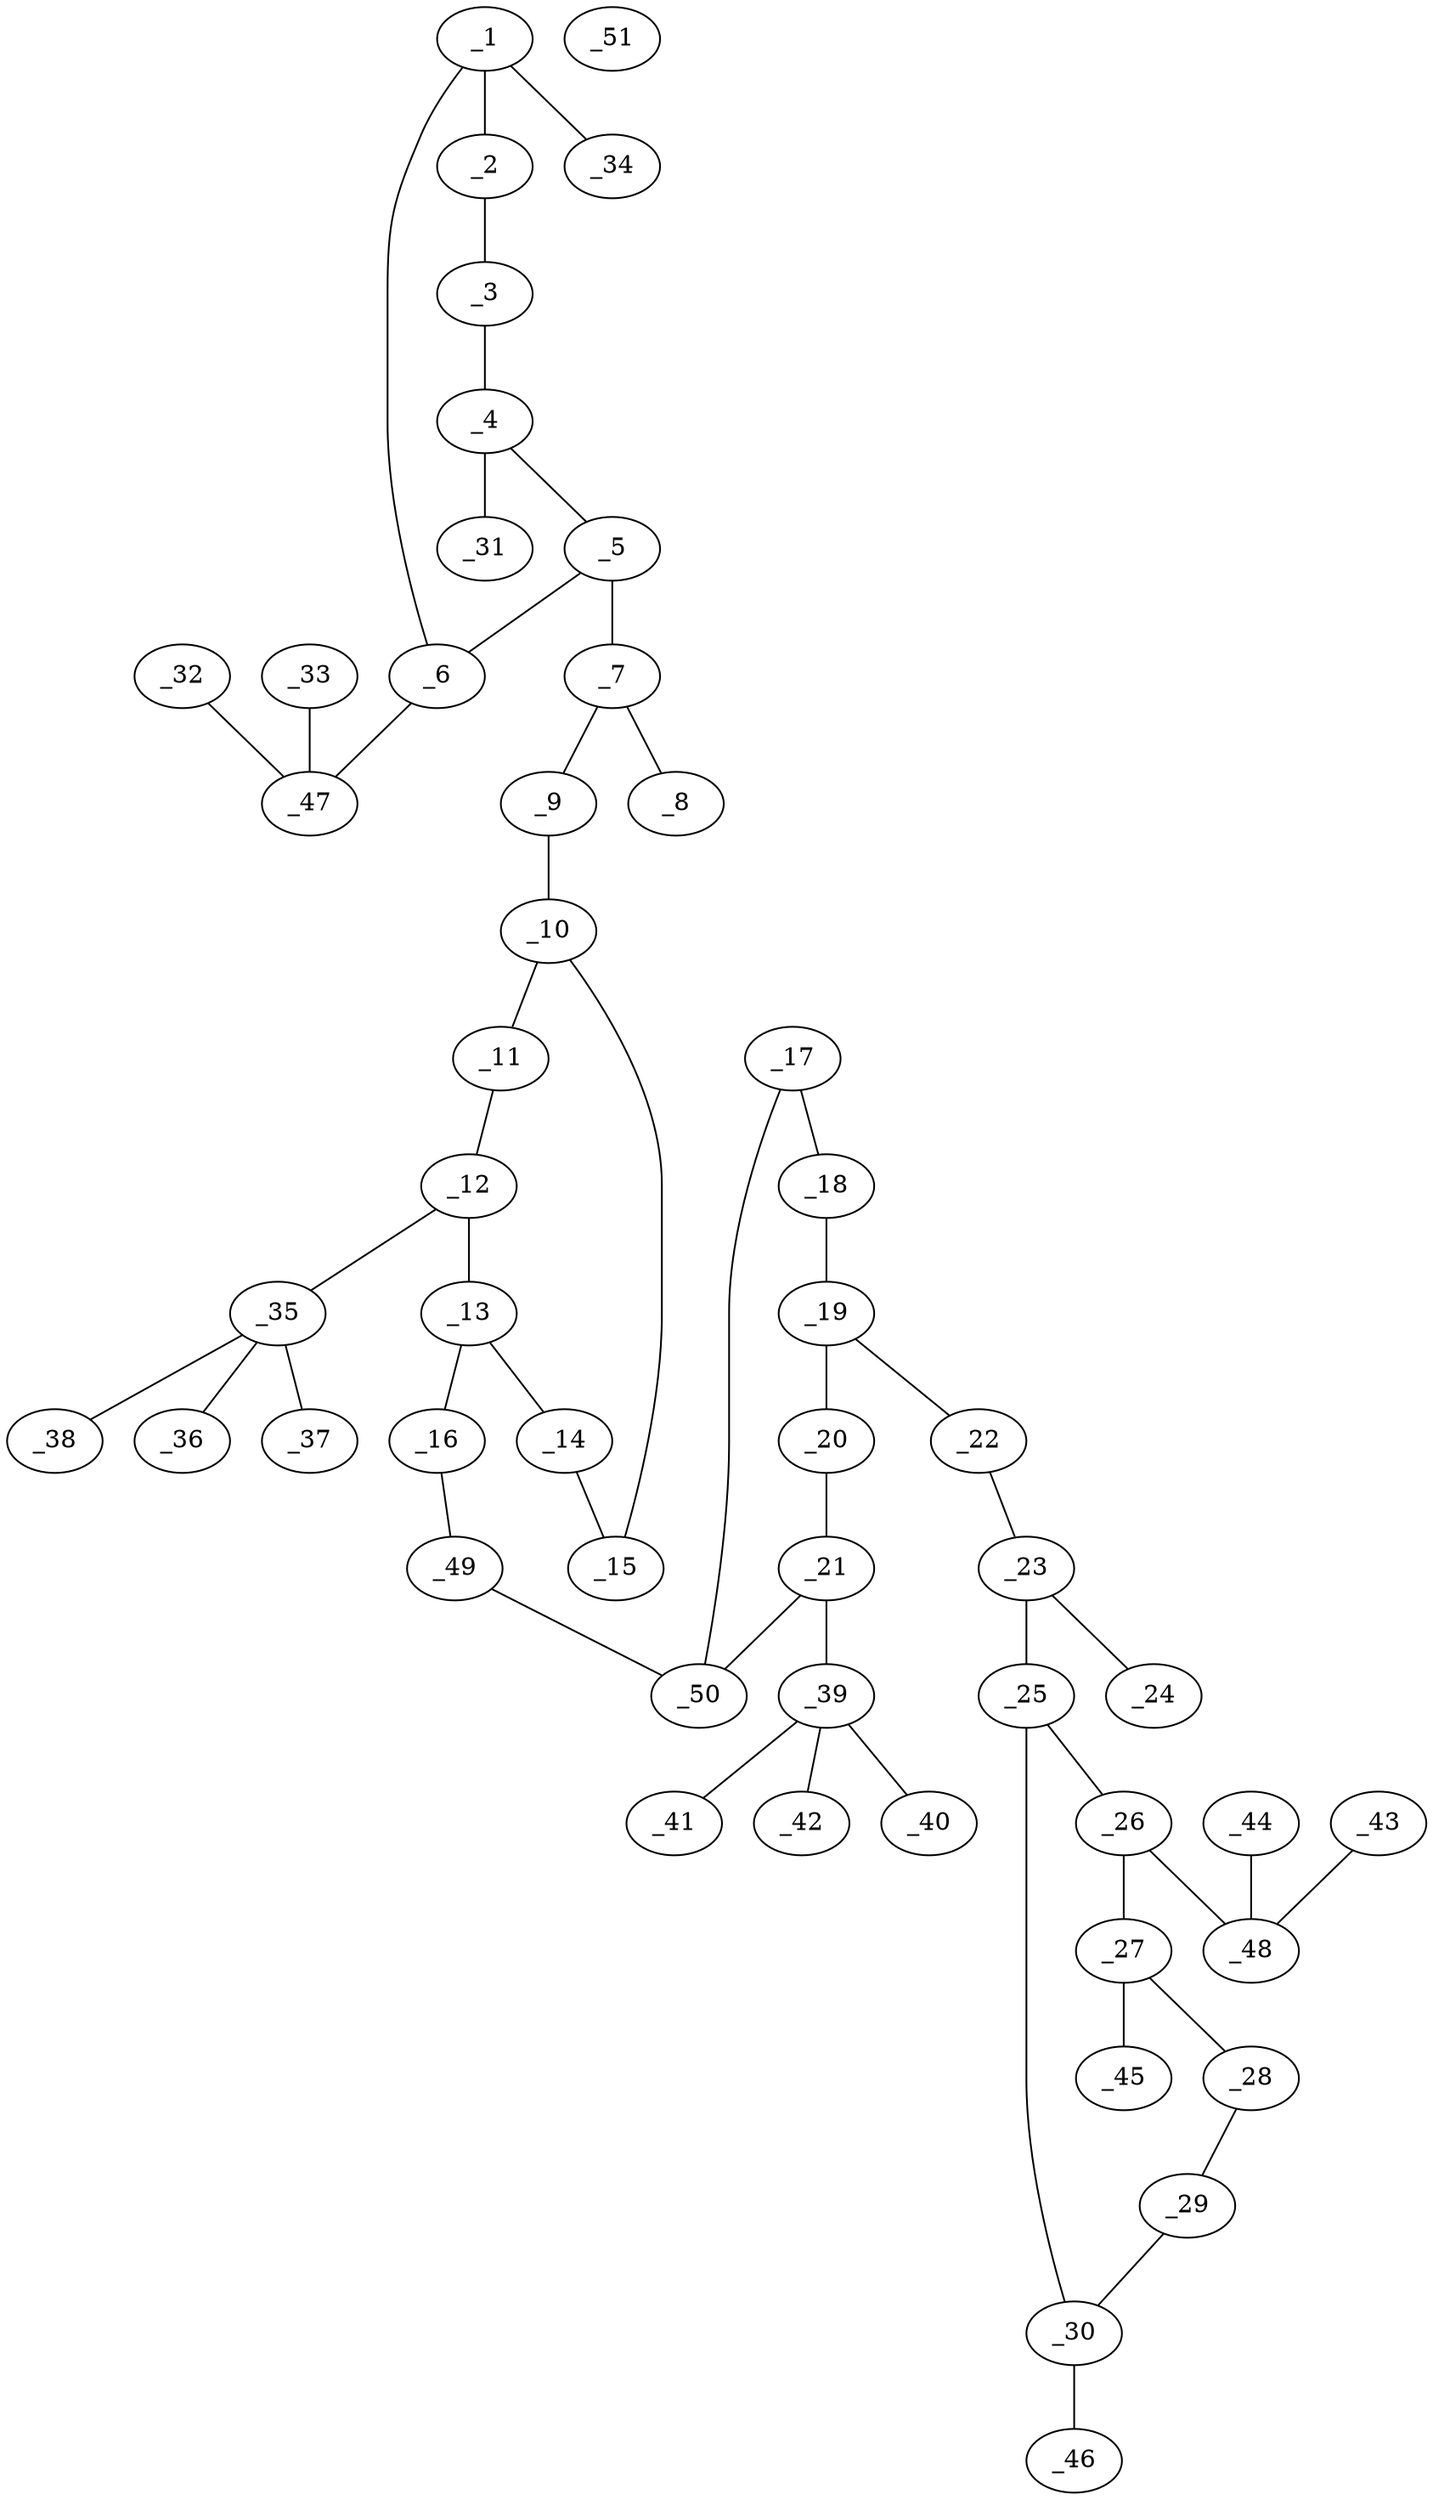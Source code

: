 graph molid664896 {
	_1	 [charge=0,
		chem=1,
		symbol="C  ",
		x="3.732",
		y="-7.25"];
	_2	 [charge=0,
		chem=1,
		symbol="C  ",
		x="4.5981",
		y="-7.75"];
	_1 -- _2	 [valence=1];
	_6	 [charge=0,
		chem=1,
		symbol="C  ",
		x="3.7321",
		y="-6.25"];
	_1 -- _6	 [valence=2];
	_34	 [charge=0,
		chem=2,
		symbol="O  ",
		x="2.866",
		y="-7.75"];
	_1 -- _34	 [valence=1];
	_3	 [charge=0,
		chem=1,
		symbol="C  ",
		x="5.4641",
		y="-7.25"];
	_2 -- _3	 [valence=2];
	_4	 [charge=0,
		chem=1,
		symbol="C  ",
		x="5.4641",
		y="-6.25"];
	_3 -- _4	 [valence=1];
	_5	 [charge=0,
		chem=1,
		symbol="C  ",
		x="4.5981",
		y="-5.75"];
	_4 -- _5	 [valence=2];
	_31	 [charge=0,
		chem=2,
		symbol="O  ",
		x="6.3301",
		y="-5.75"];
	_4 -- _31	 [valence=1];
	_5 -- _6	 [valence=1];
	_7	 [charge=0,
		chem=1,
		symbol="C  ",
		x="4.5981",
		y="-4.75"];
	_5 -- _7	 [valence=1];
	_47	 [charge=0,
		chem=1,
		symbol="C  ",
		x="2.866",
		y="-5.75"];
	_6 -- _47	 [valence=1];
	_8	 [charge=0,
		chem=2,
		symbol="O  ",
		x="3.7321",
		y="-4.25"];
	_7 -- _8	 [valence=2];
	_9	 [charge=0,
		chem=4,
		symbol="N  ",
		x="5.4641",
		y="-4.25"];
	_7 -- _9	 [valence=1];
	_10	 [charge=0,
		chem=1,
		symbol="C  ",
		x="5.4641",
		y="-3.25"];
	_9 -- _10	 [valence=1];
	_11	 [charge=0,
		chem=1,
		symbol="C  ",
		x="4.5981",
		y="-2.75"];
	_10 -- _11	 [valence=1];
	_15	 [charge=0,
		chem=1,
		symbol="C  ",
		x="6.3301",
		y="-2.75"];
	_10 -- _15	 [valence=2];
	_12	 [charge=0,
		chem=1,
		symbol="C  ",
		x="4.5981",
		y="-1.75"];
	_11 -- _12	 [valence=2];
	_13	 [charge=0,
		chem=1,
		symbol="C  ",
		x="5.4641",
		y="-1.25"];
	_12 -- _13	 [valence=1];
	_35	 [charge=0,
		chem=5,
		symbol="S  ",
		x="3.7321",
		y="-1.25"];
	_12 -- _35	 [valence=1];
	_14	 [charge=0,
		chem=1,
		symbol="C  ",
		x="6.3301",
		y="-1.75"];
	_13 -- _14	 [valence=2];
	_16	 [charge=0,
		chem=1,
		symbol="C  ",
		x="5.4641",
		y="-0.25"];
	_13 -- _16	 [valence=1];
	_14 -- _15	 [valence=1];
	_49	 [charge=0,
		chem=1,
		symbol="C  ",
		x="6.3302",
		y="0.25"];
	_16 -- _49	 [valence=2];
	_17	 [charge=0,
		chem=1,
		symbol="C  ",
		x="5.4641",
		y="1.75"];
	_18	 [charge=0,
		chem=1,
		symbol="C  ",
		x="5.4641",
		y="2.75"];
	_17 -- _18	 [valence=2];
	_50	 [charge=0,
		chem=1,
		symbol="C  ",
		x="6.3302",
		y="1.25"];
	_17 -- _50	 [valence=1];
	_19	 [charge=0,
		chem=1,
		symbol="C  ",
		x="6.3302",
		y="3.25"];
	_18 -- _19	 [valence=1];
	_20	 [charge=0,
		chem=1,
		symbol="C  ",
		x="7.1962",
		y="2.75"];
	_19 -- _20	 [valence=2];
	_22	 [charge=0,
		chem=4,
		symbol="N  ",
		x="6.3302",
		y="4.25"];
	_19 -- _22	 [valence=1];
	_21	 [charge=0,
		chem=1,
		symbol="C  ",
		x="7.1962",
		y="1.75"];
	_20 -- _21	 [valence=1];
	_39	 [charge=0,
		chem=5,
		symbol="S  ",
		x="8.0622",
		y="1.25"];
	_21 -- _39	 [valence=1];
	_21 -- _50	 [valence=2];
	_23	 [charge=0,
		chem=1,
		symbol="C  ",
		x="5.4641",
		y="4.75"];
	_22 -- _23	 [valence=1];
	_24	 [charge=0,
		chem=2,
		symbol="O  ",
		x="4.5981",
		y="4.25"];
	_23 -- _24	 [valence=2];
	_25	 [charge=0,
		chem=1,
		symbol="C  ",
		x="5.4641",
		y="5.75"];
	_23 -- _25	 [valence=1];
	_26	 [charge=0,
		chem=1,
		symbol="C  ",
		x="6.3302",
		y="6.25"];
	_25 -- _26	 [valence=1];
	_30	 [charge=0,
		chem=1,
		symbol="C  ",
		x="4.5981",
		y="6.25"];
	_25 -- _30	 [valence=2];
	_27	 [charge=0,
		chem=1,
		symbol="C  ",
		x="6.3302",
		y="7.25"];
	_26 -- _27	 [valence=2];
	_48	 [charge=0,
		chem=1,
		symbol="C  ",
		x="7.1962",
		y="5.75"];
	_26 -- _48	 [valence=1];
	_28	 [charge=0,
		chem=1,
		symbol="C  ",
		x="5.4642",
		y="7.75"];
	_27 -- _28	 [valence=1];
	_45	 [charge=0,
		chem=2,
		symbol="O  ",
		x="7.1962",
		y="7.75"];
	_27 -- _45	 [valence=1];
	_29	 [charge=0,
		chem=1,
		symbol="C  ",
		x="4.5981",
		y="7.25"];
	_28 -- _29	 [valence=2];
	_29 -- _30	 [valence=1];
	_46	 [charge=0,
		chem=2,
		symbol="O  ",
		x="3.7321",
		y="5.75"];
	_30 -- _46	 [valence=1];
	_32	 [charge=0,
		chem=2,
		symbol="O  ",
		x=2,
		y="-6.25"];
	_32 -- _47	 [valence=2];
	_33	 [charge=0,
		chem=2,
		symbol="O  ",
		x="2.866",
		y="-4.75"];
	_33 -- _47	 [valence=1];
	_36	 [charge=0,
		chem=2,
		symbol="O  ",
		x="2.866",
		y="-0.75"];
	_35 -- _36	 [valence=2];
	_37	 [charge=0,
		chem=2,
		symbol="O  ",
		x="3.2321",
		y="-2.116"];
	_35 -- _37	 [valence=2];
	_38	 [charge=0,
		chem=2,
		symbol="O  ",
		x="4.2321",
		y="-0.384"];
	_35 -- _38	 [valence=1];
	_40	 [charge=0,
		chem=2,
		symbol="O  ",
		x="8.9282",
		y="0.75"];
	_39 -- _40	 [valence=2];
	_41	 [charge=0,
		chem=2,
		symbol="O  ",
		x="7.5622",
		y="0.384"];
	_39 -- _41	 [valence=2];
	_42	 [charge=0,
		chem=2,
		symbol="O  ",
		x="8.5622",
		y="2.116"];
	_39 -- _42	 [valence=1];
	_43	 [charge=0,
		chem=2,
		symbol="O  ",
		x="8.0622",
		y="6.25"];
	_43 -- _48	 [valence=2];
	_44	 [charge=0,
		chem=2,
		symbol="O  ",
		x="7.1962",
		y="4.75"];
	_44 -- _48	 [valence=1];
	_49 -- _50	 [valence=1];
	_51	 [charge=0,
		chem=29,
		symbol="Na ",
		x="10.9282",
		y=0];
}

